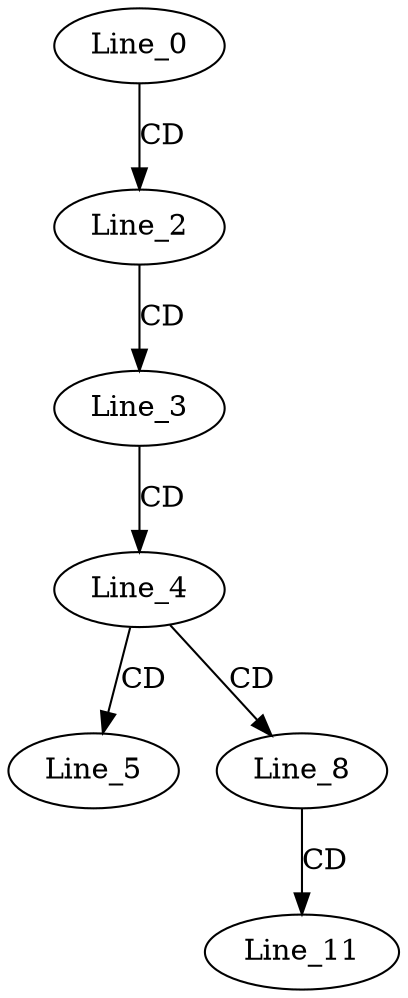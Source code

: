 digraph G {
  Line_0;
  Line_2;
  Line_3;
  Line_4;
  Line_4;
  Line_5;
  Line_8;
  Line_11;
  Line_0 -> Line_2 [ label="CD" ];
  Line_2 -> Line_3 [ label="CD" ];
  Line_3 -> Line_4 [ label="CD" ];
  Line_4 -> Line_5 [ label="CD" ];
  Line_4 -> Line_8 [ label="CD" ];
  Line_8 -> Line_11 [ label="CD" ];
}
